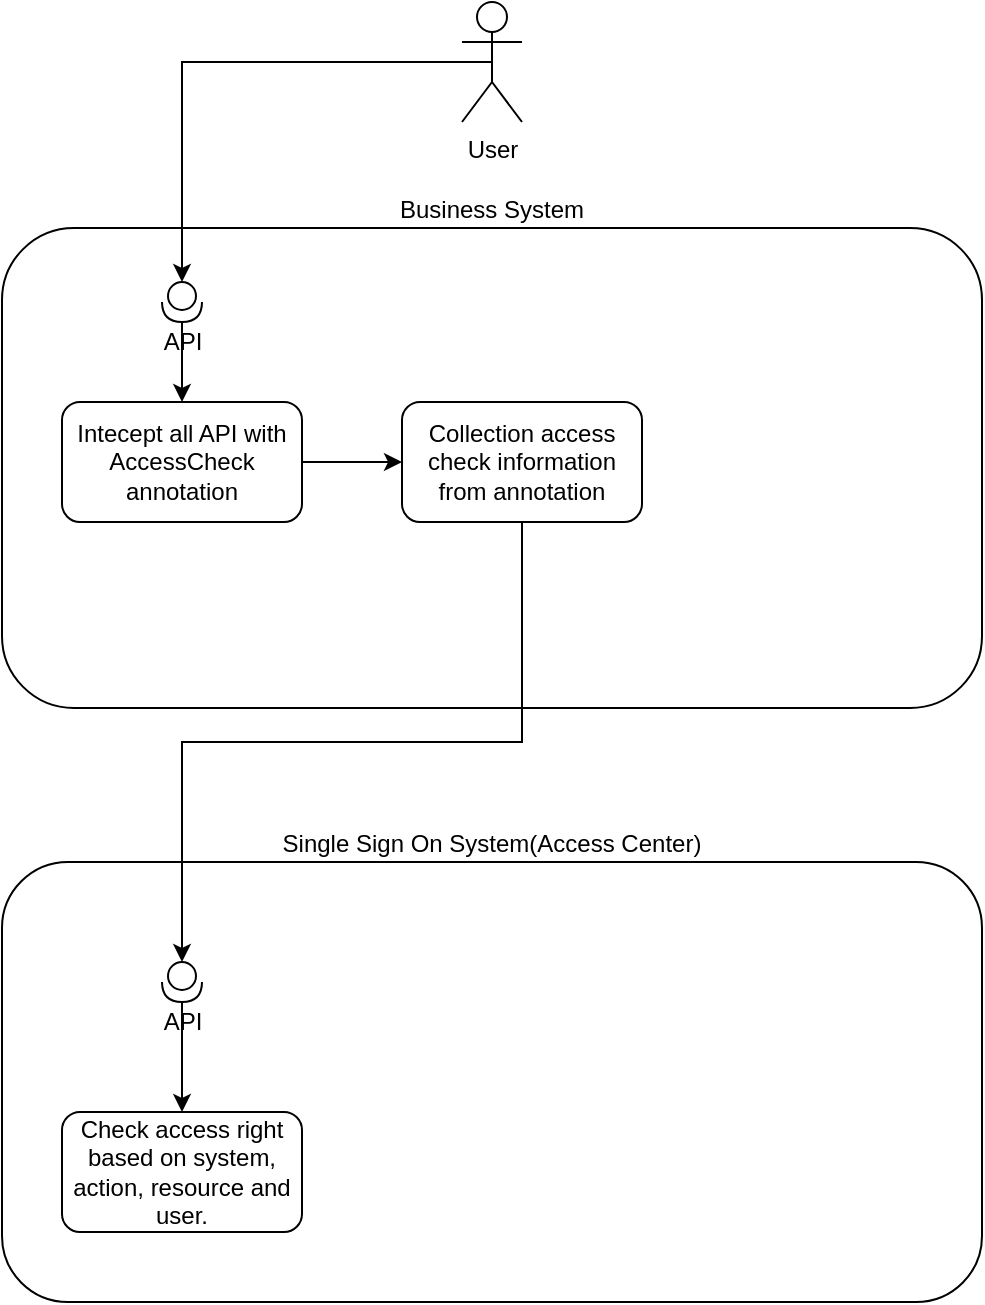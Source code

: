 <mxfile version="16.6.5" type="github">
  <diagram id="J6AY0o4pdsiTPmQ0QGOW" name="Page-1">
    <mxGraphModel dx="942" dy="572" grid="1" gridSize="10" guides="1" tooltips="1" connect="1" arrows="1" fold="1" page="1" pageScale="1" pageWidth="827" pageHeight="1169" math="0" shadow="0">
      <root>
        <mxCell id="0" />
        <mxCell id="1" parent="0" />
        <mxCell id="no9JQpDFR6mV1mzQjNH0-1" value="Business System" style="rounded=1;whiteSpace=wrap;html=1;labelPosition=center;verticalLabelPosition=top;align=center;verticalAlign=bottom;" vertex="1" parent="1">
          <mxGeometry x="120" y="143" width="490" height="240" as="geometry" />
        </mxCell>
        <mxCell id="no9JQpDFR6mV1mzQjNH0-9" style="edgeStyle=orthogonalEdgeStyle;rounded=0;orthogonalLoop=1;jettySize=auto;html=1;exitX=0.5;exitY=0.5;exitDx=0;exitDy=0;exitPerimeter=0;entryX=0;entryY=0.5;entryDx=0;entryDy=0;entryPerimeter=0;" edge="1" parent="1" source="no9JQpDFR6mV1mzQjNH0-2" target="no9JQpDFR6mV1mzQjNH0-7">
          <mxGeometry relative="1" as="geometry" />
        </mxCell>
        <mxCell id="no9JQpDFR6mV1mzQjNH0-2" value="User" style="shape=umlActor;verticalLabelPosition=bottom;verticalAlign=top;html=1;outlineConnect=0;" vertex="1" parent="1">
          <mxGeometry x="350" y="30" width="30" height="60" as="geometry" />
        </mxCell>
        <mxCell id="no9JQpDFR6mV1mzQjNH0-11" style="edgeStyle=orthogonalEdgeStyle;rounded=0;orthogonalLoop=1;jettySize=auto;html=1;exitX=1;exitY=0.5;exitDx=0;exitDy=0;exitPerimeter=0;" edge="1" parent="1" source="no9JQpDFR6mV1mzQjNH0-7" target="no9JQpDFR6mV1mzQjNH0-10">
          <mxGeometry relative="1" as="geometry" />
        </mxCell>
        <mxCell id="no9JQpDFR6mV1mzQjNH0-7" value="API" style="shape=providedRequiredInterface;html=1;verticalLabelPosition=bottom;sketch=0;direction=south;" vertex="1" parent="1">
          <mxGeometry x="200" y="170" width="20" height="20" as="geometry" />
        </mxCell>
        <mxCell id="no9JQpDFR6mV1mzQjNH0-14" style="edgeStyle=orthogonalEdgeStyle;rounded=0;orthogonalLoop=1;jettySize=auto;html=1;exitX=1;exitY=0.5;exitDx=0;exitDy=0;entryX=0;entryY=0.5;entryDx=0;entryDy=0;" edge="1" parent="1" source="no9JQpDFR6mV1mzQjNH0-10" target="no9JQpDFR6mV1mzQjNH0-13">
          <mxGeometry relative="1" as="geometry" />
        </mxCell>
        <mxCell id="no9JQpDFR6mV1mzQjNH0-10" value="Intecept all API with AccessCheck annotation" style="rounded=1;whiteSpace=wrap;html=1;" vertex="1" parent="1">
          <mxGeometry x="150" y="230" width="120" height="60" as="geometry" />
        </mxCell>
        <mxCell id="no9JQpDFR6mV1mzQjNH0-13" value="Collection access check information from annotation" style="rounded=1;whiteSpace=wrap;html=1;" vertex="1" parent="1">
          <mxGeometry x="320" y="230" width="120" height="60" as="geometry" />
        </mxCell>
        <mxCell id="no9JQpDFR6mV1mzQjNH0-15" value="Single Sign On System(Access Center)" style="rounded=1;whiteSpace=wrap;html=1;labelPosition=center;verticalLabelPosition=top;align=center;verticalAlign=bottom;" vertex="1" parent="1">
          <mxGeometry x="120" y="460" width="490" height="220" as="geometry" />
        </mxCell>
        <mxCell id="no9JQpDFR6mV1mzQjNH0-19" style="edgeStyle=orthogonalEdgeStyle;rounded=0;orthogonalLoop=1;jettySize=auto;html=1;entryX=0.5;entryY=0;entryDx=0;entryDy=0;" edge="1" parent="1" source="no9JQpDFR6mV1mzQjNH0-16" target="no9JQpDFR6mV1mzQjNH0-18">
          <mxGeometry relative="1" as="geometry" />
        </mxCell>
        <mxCell id="no9JQpDFR6mV1mzQjNH0-16" value="API" style="shape=providedRequiredInterface;html=1;verticalLabelPosition=bottom;sketch=0;direction=south;" vertex="1" parent="1">
          <mxGeometry x="200" y="510" width="20" height="20" as="geometry" />
        </mxCell>
        <mxCell id="no9JQpDFR6mV1mzQjNH0-17" style="edgeStyle=orthogonalEdgeStyle;rounded=0;orthogonalLoop=1;jettySize=auto;html=1;exitX=0.5;exitY=1;exitDx=0;exitDy=0;entryX=0;entryY=0.5;entryDx=0;entryDy=0;entryPerimeter=0;" edge="1" parent="1" source="no9JQpDFR6mV1mzQjNH0-13" target="no9JQpDFR6mV1mzQjNH0-16">
          <mxGeometry relative="1" as="geometry" />
        </mxCell>
        <mxCell id="no9JQpDFR6mV1mzQjNH0-18" value="Check access right based on system, action, resource and user." style="rounded=1;whiteSpace=wrap;html=1;" vertex="1" parent="1">
          <mxGeometry x="150" y="585" width="120" height="60" as="geometry" />
        </mxCell>
      </root>
    </mxGraphModel>
  </diagram>
</mxfile>
